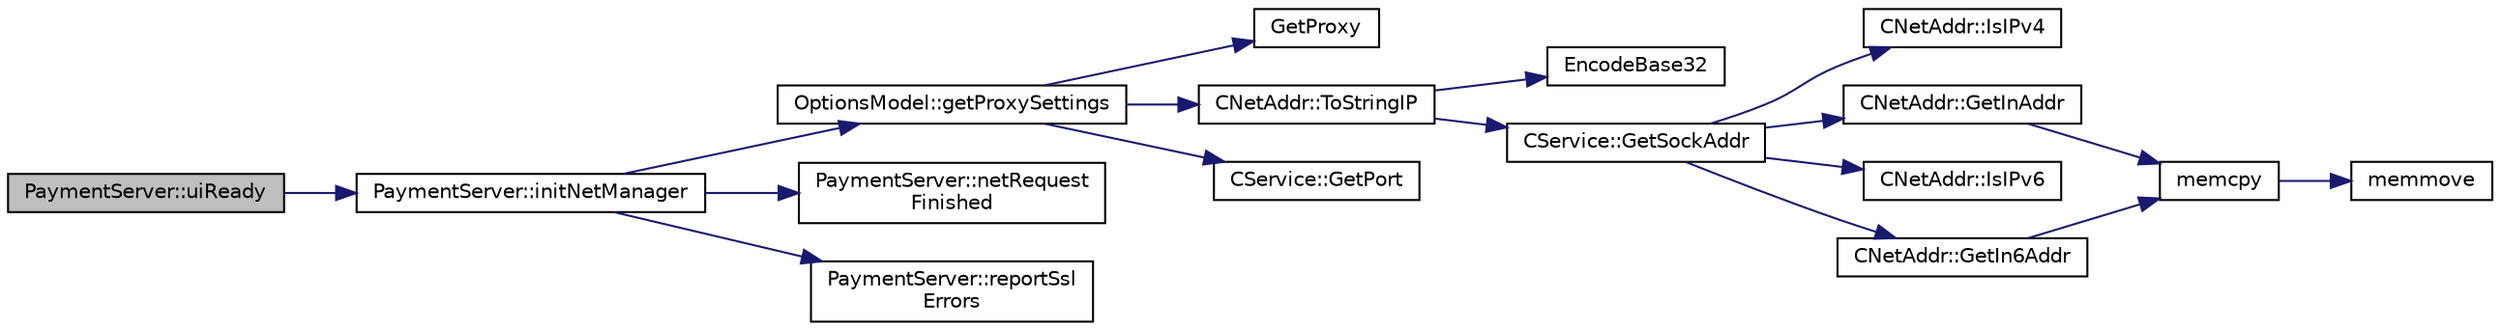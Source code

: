 digraph "PaymentServer::uiReady"
{
  edge [fontname="Helvetica",fontsize="10",labelfontname="Helvetica",labelfontsize="10"];
  node [fontname="Helvetica",fontsize="10",shape=record];
  rankdir="LR";
  Node178 [label="PaymentServer::uiReady",height=0.2,width=0.4,color="black", fillcolor="grey75", style="filled", fontcolor="black"];
  Node178 -> Node179 [color="midnightblue",fontsize="10",style="solid",fontname="Helvetica"];
  Node179 [label="PaymentServer::initNetManager",height=0.2,width=0.4,color="black", fillcolor="white", style="filled",URL="$class_payment_server.html#a2f94f2c3e12d03199870e17008535302"];
  Node179 -> Node180 [color="midnightblue",fontsize="10",style="solid",fontname="Helvetica"];
  Node180 [label="OptionsModel::getProxySettings",height=0.2,width=0.4,color="black", fillcolor="white", style="filled",URL="$class_options_model.html#a0fa582a801df3753c2c50840c40bb350"];
  Node180 -> Node181 [color="midnightblue",fontsize="10",style="solid",fontname="Helvetica"];
  Node181 [label="GetProxy",height=0.2,width=0.4,color="black", fillcolor="white", style="filled",URL="$netbase_8cpp.html#a4e67b39fc1769663260d791d2f4d049d"];
  Node180 -> Node182 [color="midnightblue",fontsize="10",style="solid",fontname="Helvetica"];
  Node182 [label="CNetAddr::ToStringIP",height=0.2,width=0.4,color="black", fillcolor="white", style="filled",URL="$class_c_net_addr.html#a0c8d9b5ed3824546ff4dccca3b28b073"];
  Node182 -> Node183 [color="midnightblue",fontsize="10",style="solid",fontname="Helvetica"];
  Node183 [label="EncodeBase32",height=0.2,width=0.4,color="black", fillcolor="white", style="filled",URL="$utilstrencodings_8cpp.html#a71aa75e646de8a10971f887bc71d9a75"];
  Node182 -> Node184 [color="midnightblue",fontsize="10",style="solid",fontname="Helvetica"];
  Node184 [label="CService::GetSockAddr",height=0.2,width=0.4,color="black", fillcolor="white", style="filled",URL="$class_c_service.html#ac4c6d655fab3af40937f0b0c65581745"];
  Node184 -> Node185 [color="midnightblue",fontsize="10",style="solid",fontname="Helvetica"];
  Node185 [label="CNetAddr::IsIPv4",height=0.2,width=0.4,color="black", fillcolor="white", style="filled",URL="$class_c_net_addr.html#a7021b79e9a33c342b68db09dbb6c2293"];
  Node184 -> Node186 [color="midnightblue",fontsize="10",style="solid",fontname="Helvetica"];
  Node186 [label="CNetAddr::GetInAddr",height=0.2,width=0.4,color="black", fillcolor="white", style="filled",URL="$class_c_net_addr.html#a4f73432c55d4acb6b9e4c54833eefea6"];
  Node186 -> Node187 [color="midnightblue",fontsize="10",style="solid",fontname="Helvetica"];
  Node187 [label="memcpy",height=0.2,width=0.4,color="black", fillcolor="white", style="filled",URL="$glibc__compat_8cpp.html#a0f46826ab0466591e136db24394923cf"];
  Node187 -> Node188 [color="midnightblue",fontsize="10",style="solid",fontname="Helvetica"];
  Node188 [label="memmove",height=0.2,width=0.4,color="black", fillcolor="white", style="filled",URL="$glibc__compat_8cpp.html#a9778d49e9029dd75bc53ecbbf9f5e9a1"];
  Node184 -> Node189 [color="midnightblue",fontsize="10",style="solid",fontname="Helvetica"];
  Node189 [label="CNetAddr::IsIPv6",height=0.2,width=0.4,color="black", fillcolor="white", style="filled",URL="$class_c_net_addr.html#aad5f7a372c56ccf4d773f728b6b46e18"];
  Node184 -> Node190 [color="midnightblue",fontsize="10",style="solid",fontname="Helvetica"];
  Node190 [label="CNetAddr::GetIn6Addr",height=0.2,width=0.4,color="black", fillcolor="white", style="filled",URL="$class_c_net_addr.html#a3616012f94b27148e5b8e27d943d4884"];
  Node190 -> Node187 [color="midnightblue",fontsize="10",style="solid",fontname="Helvetica"];
  Node180 -> Node191 [color="midnightblue",fontsize="10",style="solid",fontname="Helvetica"];
  Node191 [label="CService::GetPort",height=0.2,width=0.4,color="black", fillcolor="white", style="filled",URL="$class_c_service.html#a71caa0d6aa6ab12758bde8b6a6bcfd2a"];
  Node179 -> Node192 [color="midnightblue",fontsize="10",style="solid",fontname="Helvetica"];
  Node192 [label="PaymentServer::netRequest\lFinished",height=0.2,width=0.4,color="black", fillcolor="white", style="filled",URL="$class_payment_server.html#a5b8e2e6380142fb7ad631400bcfc6f28"];
  Node179 -> Node193 [color="midnightblue",fontsize="10",style="solid",fontname="Helvetica"];
  Node193 [label="PaymentServer::reportSsl\lErrors",height=0.2,width=0.4,color="black", fillcolor="white", style="filled",URL="$class_payment_server.html#aa773cdbc021130ad3d2c7687a561de96"];
}
